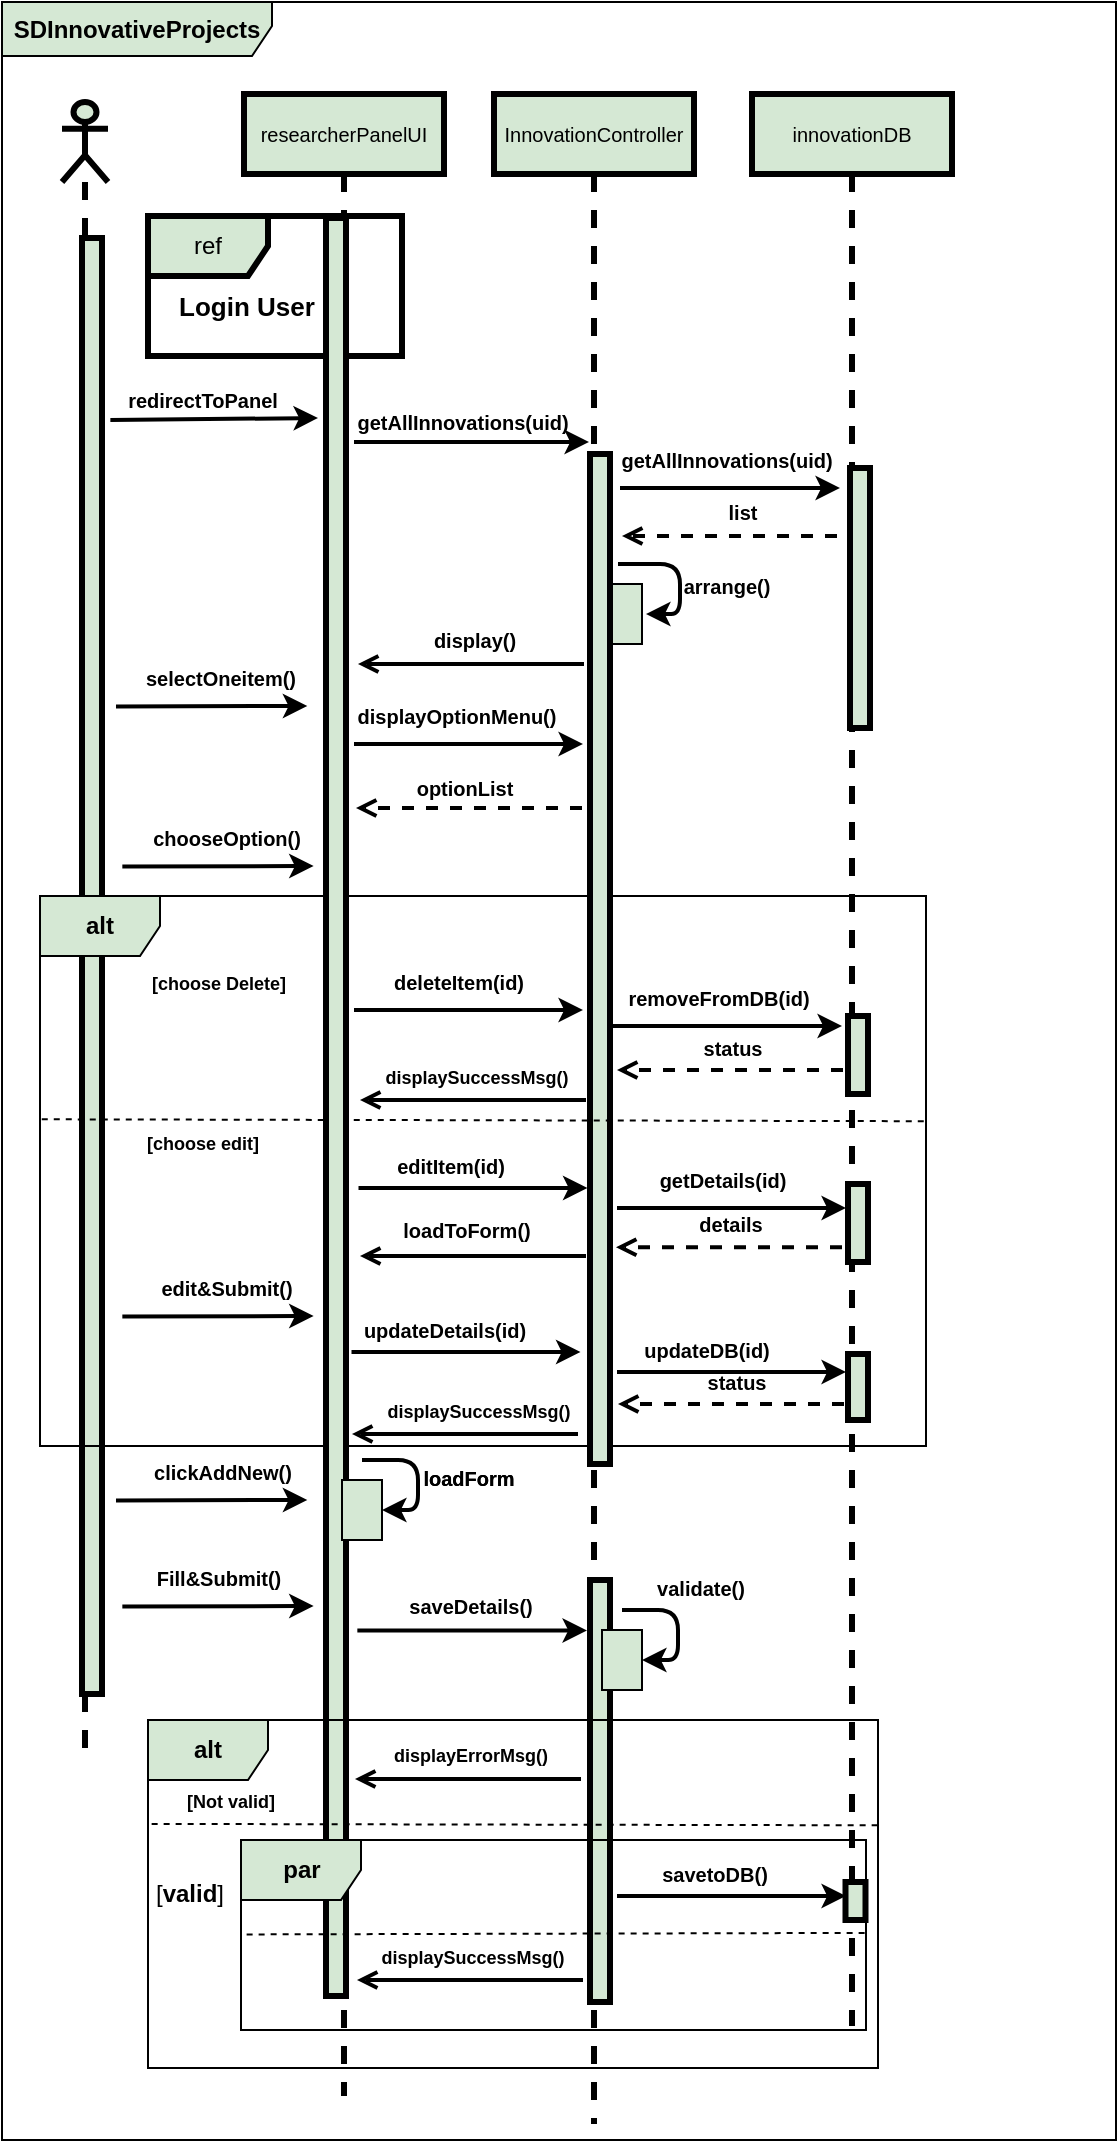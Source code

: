 <mxfile version="14.6.1" type="device"><diagram id="WM8j5VhvZ5QmjhPIVCQN" name="Page-1"><mxGraphModel dx="1038" dy="548" grid="0" gridSize="10" guides="1" tooltips="1" connect="1" arrows="1" fold="1" page="1" pageScale="1" pageWidth="827" pageHeight="1169" math="0" shadow="0"><root><mxCell id="0"/><mxCell id="1" parent="0"/><mxCell id="xX3O9jiPR2_knaMLapVy-1" value="&lt;b&gt;SDInnovativeProjects&lt;/b&gt;" style="shape=umlFrame;whiteSpace=wrap;html=1;fillColor=#D5E8D4;width=135;height=27;" parent="1" vertex="1"><mxGeometry x="20" y="30" width="557" height="1069" as="geometry"/></mxCell><mxCell id="xX3O9jiPR2_knaMLapVy-2" value="" style="shape=umlLifeline;participant=umlActor;perimeter=lifelinePerimeter;whiteSpace=wrap;html=1;container=1;collapsible=0;recursiveResize=0;verticalAlign=top;spacingTop=36;labelBackgroundColor=#ffffff;outlineConnect=0;fillColor=#D5E8D4;strokeWidth=3;" parent="1" vertex="1"><mxGeometry x="50" y="80" width="23" height="825" as="geometry"/></mxCell><mxCell id="fGcK94MuLkeO1jGwURki-3" value="" style="html=1;points=[];perimeter=orthogonalPerimeter;strokeColor=#000000;strokeWidth=3;fillColor=#D5E8D4;" parent="xX3O9jiPR2_knaMLapVy-2" vertex="1"><mxGeometry x="10" y="68" width="10" height="728" as="geometry"/></mxCell><mxCell id="fGcK94MuLkeO1jGwURki-1" value="&lt;font style=&quot;font-size: 10px&quot;&gt;researcherPanelUI&lt;/font&gt;" style="shape=umlLifeline;perimeter=lifelinePerimeter;whiteSpace=wrap;html=1;container=1;collapsible=0;recursiveResize=0;outlineConnect=0;strokeColor=#000000;strokeWidth=3;fillColor=#D5E8D4;" parent="1" vertex="1"><mxGeometry x="141" y="76" width="100" height="1001" as="geometry"/></mxCell><mxCell id="fGcK94MuLkeO1jGwURki-2" value="ref" style="shape=umlFrame;whiteSpace=wrap;html=1;fillColor=#D5E8D4;strokeColor=#000000;gradientColor=none;strokeWidth=3;" parent="1" vertex="1"><mxGeometry x="93" y="137" width="127" height="70" as="geometry"/></mxCell><mxCell id="fGcK94MuLkeO1jGwURki-5" value="&lt;b&gt;&lt;font style=&quot;font-size: 13px&quot;&gt;Login User&lt;/font&gt;&lt;/b&gt;" style="text;html=1;align=center;verticalAlign=middle;resizable=0;points=[];autosize=1;" parent="1" vertex="1"><mxGeometry x="102" y="172" width="80" height="20" as="geometry"/></mxCell><mxCell id="fGcK94MuLkeO1jGwURki-6" value="" style="endArrow=classic;html=1;strokeWidth=2;exitX=0.919;exitY=0.222;exitDx=0;exitDy=0;exitPerimeter=0;" parent="1" edge="1"><mxGeometry width="50" height="50" relative="1" as="geometry"><mxPoint x="74.19" y="239.02" as="sourcePoint"/><mxPoint x="178" y="238" as="targetPoint"/></mxGeometry></mxCell><mxCell id="fGcK94MuLkeO1jGwURki-7" value="&lt;b&gt;&lt;font style=&quot;font-size: 10px&quot;&gt;redirectToPanel&lt;/font&gt;&lt;/b&gt;" style="text;html=1;align=center;verticalAlign=middle;resizable=0;points=[];autosize=1;" parent="1" vertex="1"><mxGeometry x="77" y="219" width="85" height="19" as="geometry"/></mxCell><mxCell id="fGcK94MuLkeO1jGwURki-8" value="&lt;font style=&quot;font-size: 10px&quot;&gt;InnovationController&lt;/font&gt;" style="shape=umlLifeline;perimeter=lifelinePerimeter;whiteSpace=wrap;html=1;container=1;collapsible=0;recursiveResize=0;outlineConnect=0;strokeColor=#000000;strokeWidth=3;fillColor=#D5E8D4;" parent="1" vertex="1"><mxGeometry x="266" y="76" width="100" height="1015" as="geometry"/></mxCell><mxCell id="fGcK94MuLkeO1jGwURki-80" value="" style="html=1;points=[];perimeter=orthogonalPerimeter;strokeColor=#000000;strokeWidth=3;fillColor=#D5E8D4;" parent="fGcK94MuLkeO1jGwURki-8" vertex="1"><mxGeometry x="48" y="743" width="10" height="211" as="geometry"/></mxCell><mxCell id="fGcK94MuLkeO1jGwURki-10" value="" style="endArrow=classic;html=1;strokeWidth=2;" parent="1" edge="1"><mxGeometry width="50" height="50" relative="1" as="geometry"><mxPoint x="196" y="250" as="sourcePoint"/><mxPoint x="313.5" y="250" as="targetPoint"/></mxGeometry></mxCell><mxCell id="fGcK94MuLkeO1jGwURki-11" value="&lt;b&gt;&lt;font style=&quot;font-size: 10px&quot;&gt;getAllInnovations(uid)&lt;/font&gt;&lt;/b&gt;" style="text;html=1;align=center;verticalAlign=middle;resizable=0;points=[];autosize=1;" parent="1" vertex="1"><mxGeometry x="192" y="230" width="116" height="19" as="geometry"/></mxCell><mxCell id="fGcK94MuLkeO1jGwURki-12" value="&lt;font style=&quot;font-size: 10px&quot;&gt;innovationDB&lt;/font&gt;" style="shape=umlLifeline;perimeter=lifelinePerimeter;whiteSpace=wrap;html=1;container=1;collapsible=0;recursiveResize=0;outlineConnect=0;strokeColor=#000000;strokeWidth=3;fillColor=#D5E8D4;" parent="1" vertex="1"><mxGeometry x="395" y="76" width="100" height="966" as="geometry"/></mxCell><mxCell id="fGcK94MuLkeO1jGwURki-13" value="" style="html=1;points=[];perimeter=orthogonalPerimeter;strokeColor=#000000;strokeWidth=3;fillColor=#D5E8D4;" parent="fGcK94MuLkeO1jGwURki-12" vertex="1"><mxGeometry x="49" y="187" width="10" height="130" as="geometry"/></mxCell><mxCell id="fGcK94MuLkeO1jGwURki-14" value="" style="endArrow=classic;html=1;strokeWidth=2;" parent="1" edge="1"><mxGeometry width="50" height="50" relative="1" as="geometry"><mxPoint x="329" y="273" as="sourcePoint"/><mxPoint x="439" y="273" as="targetPoint"/></mxGeometry></mxCell><mxCell id="fGcK94MuLkeO1jGwURki-15" value="&lt;b&gt;&lt;font style=&quot;font-size: 10px&quot;&gt;getAllInnovations(uid)&lt;/font&gt;&lt;/b&gt;" style="text;html=1;align=center;verticalAlign=middle;resizable=0;points=[];autosize=1;" parent="1" vertex="1"><mxGeometry x="324" y="249" width="116" height="19" as="geometry"/></mxCell><mxCell id="fGcK94MuLkeO1jGwURki-16" value="" style="endArrow=open;html=1;strokeWidth=2;dashed=1;endFill=0;" parent="1" edge="1"><mxGeometry width="50" height="50" relative="1" as="geometry"><mxPoint x="437.5" y="297" as="sourcePoint"/><mxPoint x="330" y="297" as="targetPoint"/></mxGeometry></mxCell><mxCell id="fGcK94MuLkeO1jGwURki-17" value="&lt;b&gt;&lt;font style=&quot;font-size: 10px&quot;&gt;list&lt;/font&gt;&lt;/b&gt;" style="text;html=1;align=center;verticalAlign=middle;resizable=0;points=[];autosize=1;" parent="1" vertex="1"><mxGeometry x="378" y="275" width="24" height="19" as="geometry"/></mxCell><mxCell id="fGcK94MuLkeO1jGwURki-18" value="" style="rounded=0;whiteSpace=wrap;html=1;fillColor=#D5E8D4;gradientColor=none;" parent="1" vertex="1"><mxGeometry x="318" y="321" width="22" height="30" as="geometry"/></mxCell><mxCell id="fGcK94MuLkeO1jGwURki-19" value="" style="endArrow=classic;html=1;strokeWidth=2;entryX=1;entryY=0.5;entryDx=0;entryDy=0;" parent="1" edge="1"><mxGeometry width="50" height="50" relative="1" as="geometry"><mxPoint x="328" y="311" as="sourcePoint"/><mxPoint x="342" y="336" as="targetPoint"/><Array as="points"><mxPoint x="359" y="311"/><mxPoint x="359" y="336"/></Array></mxGeometry></mxCell><mxCell id="fGcK94MuLkeO1jGwURki-20" value="&lt;b&gt;&lt;font style=&quot;font-size: 10px&quot;&gt;arrange()&lt;/font&gt;&lt;/b&gt;" style="text;html=1;align=center;verticalAlign=middle;resizable=0;points=[];autosize=1;" parent="1" vertex="1"><mxGeometry x="355.5" y="312" width="53" height="19" as="geometry"/></mxCell><mxCell id="fGcK94MuLkeO1jGwURki-21" value="" style="endArrow=open;html=1;strokeWidth=2;endFill=0;" parent="1" edge="1"><mxGeometry width="50" height="50" relative="1" as="geometry"><mxPoint x="311" y="361" as="sourcePoint"/><mxPoint x="198" y="361" as="targetPoint"/></mxGeometry></mxCell><mxCell id="fGcK94MuLkeO1jGwURki-22" value="&lt;b&gt;&lt;font style=&quot;font-size: 10px&quot;&gt;display()&lt;/font&gt;&lt;/b&gt;" style="text;html=1;align=center;verticalAlign=middle;resizable=0;points=[];autosize=1;" parent="1" vertex="1"><mxGeometry x="230" y="339" width="51" height="19" as="geometry"/></mxCell><mxCell id="fGcK94MuLkeO1jGwURki-23" value="&lt;b&gt;&lt;font style=&quot;font-size: 10px&quot;&gt;selectOneitem()&lt;/font&gt;&lt;/b&gt;" style="text;html=1;align=center;verticalAlign=middle;resizable=0;points=[];autosize=1;" parent="1" vertex="1"><mxGeometry x="86" y="358" width="85" height="19" as="geometry"/></mxCell><mxCell id="fGcK94MuLkeO1jGwURki-24" value="" style="endArrow=classic;html=1;strokeWidth=2;exitX=1.734;exitY=0.358;exitDx=0;exitDy=0;exitPerimeter=0;" parent="1" edge="1"><mxGeometry width="50" height="50" relative="1" as="geometry"><mxPoint x="77.0" y="382.216" as="sourcePoint"/><mxPoint x="172.66" y="382" as="targetPoint"/></mxGeometry></mxCell><mxCell id="fGcK94MuLkeO1jGwURki-25" value="" style="endArrow=classic;html=1;strokeWidth=2;" parent="1" edge="1"><mxGeometry width="50" height="50" relative="1" as="geometry"><mxPoint x="196" y="401" as="sourcePoint"/><mxPoint x="310.5" y="401" as="targetPoint"/></mxGeometry></mxCell><mxCell id="fGcK94MuLkeO1jGwURki-26" value="&lt;b&gt;&lt;font style=&quot;font-size: 10px&quot;&gt;displayOptionMenu()&lt;/font&gt;&lt;/b&gt;" style="text;html=1;align=center;verticalAlign=middle;resizable=0;points=[];autosize=1;" parent="1" vertex="1"><mxGeometry x="192" y="377" width="109" height="19" as="geometry"/></mxCell><mxCell id="fGcK94MuLkeO1jGwURki-27" value="&lt;span style=&quot;font-size: 10px&quot;&gt;&lt;b&gt;optionList&lt;/b&gt;&lt;/span&gt;" style="text;html=1;align=center;verticalAlign=middle;resizable=0;points=[];autosize=1;" parent="1" vertex="1"><mxGeometry x="221.5" y="413" width="58" height="19" as="geometry"/></mxCell><mxCell id="fGcK94MuLkeO1jGwURki-28" value="" style="endArrow=open;html=1;strokeWidth=2;endFill=0;dashed=1;" parent="1" edge="1"><mxGeometry width="50" height="50" relative="1" as="geometry"><mxPoint x="310.0" y="433" as="sourcePoint"/><mxPoint x="197" y="433" as="targetPoint"/></mxGeometry></mxCell><mxCell id="fGcK94MuLkeO1jGwURki-29" value="" style="endArrow=classic;html=1;strokeWidth=2;exitX=1.734;exitY=0.358;exitDx=0;exitDy=0;exitPerimeter=0;" parent="1" edge="1"><mxGeometry width="50" height="50" relative="1" as="geometry"><mxPoint x="80.17" y="462.216" as="sourcePoint"/><mxPoint x="175.83" y="462" as="targetPoint"/></mxGeometry></mxCell><mxCell id="fGcK94MuLkeO1jGwURki-30" value="&lt;b&gt;&lt;font style=&quot;font-size: 10px&quot;&gt;chooseOption()&lt;/font&gt;&lt;/b&gt;" style="text;html=1;align=center;verticalAlign=middle;resizable=0;points=[];autosize=1;" parent="1" vertex="1"><mxGeometry x="90.17" y="438" width="84" height="19" as="geometry"/></mxCell><mxCell id="fGcK94MuLkeO1jGwURki-33" value="&lt;b&gt;alt&lt;/b&gt;" style="shape=umlFrame;whiteSpace=wrap;html=1;fillColor=#D5E8D4;gradientColor=none;" parent="1" vertex="1"><mxGeometry x="39" y="477" width="443" height="275" as="geometry"/></mxCell><mxCell id="fGcK94MuLkeO1jGwURki-34" value="&lt;b&gt;&lt;font style=&quot;font-size: 9px&quot;&gt;[choose Delete]&lt;/font&gt;&lt;/b&gt;" style="text;html=1;align=center;verticalAlign=middle;resizable=0;points=[];autosize=1;" parent="1" vertex="1"><mxGeometry x="89" y="510" width="77" height="19" as="geometry"/></mxCell><mxCell id="fGcK94MuLkeO1jGwURki-35" value="" style="html=1;points=[];perimeter=orthogonalPerimeter;strokeColor=#000000;strokeWidth=3;fillColor=#D5E8D4;" parent="1" vertex="1"><mxGeometry x="314" y="256" width="10" height="505" as="geometry"/></mxCell><mxCell id="fGcK94MuLkeO1jGwURki-36" value="" style="endArrow=classic;html=1;strokeWidth=2;" parent="1" edge="1"><mxGeometry width="50" height="50" relative="1" as="geometry"><mxPoint x="196" y="534" as="sourcePoint"/><mxPoint x="310.5" y="534" as="targetPoint"/></mxGeometry></mxCell><mxCell id="fGcK94MuLkeO1jGwURki-37" value="&lt;b&gt;&lt;font style=&quot;font-size: 10px&quot;&gt;deleteItem(id)&lt;/font&gt;&lt;/b&gt;" style="text;html=1;align=center;verticalAlign=middle;resizable=0;points=[];autosize=1;" parent="1" vertex="1"><mxGeometry x="210" y="510" width="75" height="19" as="geometry"/></mxCell><mxCell id="fGcK94MuLkeO1jGwURki-38" value="" style="endArrow=classic;html=1;strokeWidth=2;" parent="1" edge="1"><mxGeometry width="50" height="50" relative="1" as="geometry"><mxPoint x="325.5" y="542" as="sourcePoint"/><mxPoint x="440.0" y="542" as="targetPoint"/></mxGeometry></mxCell><mxCell id="fGcK94MuLkeO1jGwURki-39" value="&lt;b&gt;&lt;font style=&quot;font-size: 10px&quot;&gt;removeFromDB(id)&lt;/font&gt;&lt;/b&gt;" style="text;html=1;align=center;verticalAlign=middle;resizable=0;points=[];autosize=1;" parent="1" vertex="1"><mxGeometry x="327.5" y="518" width="100" height="19" as="geometry"/></mxCell><mxCell id="fGcK94MuLkeO1jGwURki-40" value="" style="html=1;points=[];perimeter=orthogonalPerimeter;strokeColor=#000000;strokeWidth=3;fillColor=#D5E8D4;" parent="1" vertex="1"><mxGeometry x="443" y="537" width="10" height="39" as="geometry"/></mxCell><mxCell id="fGcK94MuLkeO1jGwURki-41" value="" style="endArrow=open;html=1;strokeWidth=2;endFill=0;dashed=1;" parent="1" edge="1"><mxGeometry width="50" height="50" relative="1" as="geometry"><mxPoint x="440.5" y="564" as="sourcePoint"/><mxPoint x="327.5" y="564" as="targetPoint"/></mxGeometry></mxCell><mxCell id="fGcK94MuLkeO1jGwURki-42" value="&lt;span style=&quot;font-size: 10px&quot;&gt;&lt;b&gt;status&lt;/b&gt;&lt;/span&gt;" style="text;html=1;align=center;verticalAlign=middle;resizable=0;points=[];autosize=1;" parent="1" vertex="1"><mxGeometry x="364.5" y="543" width="40" height="19" as="geometry"/></mxCell><mxCell id="fGcK94MuLkeO1jGwURki-43" value="&lt;b&gt;&lt;font style=&quot;font-size: 9px&quot;&gt;displaySuccessMsg()&lt;/font&gt;&lt;/b&gt;" style="text;html=1;align=center;verticalAlign=middle;resizable=0;points=[];autosize=1;" parent="1" vertex="1"><mxGeometry x="206" y="557" width="101" height="19" as="geometry"/></mxCell><mxCell id="fGcK94MuLkeO1jGwURki-44" value="" style="endArrow=open;html=1;strokeWidth=2;endFill=0;" parent="1" edge="1"><mxGeometry width="50" height="50" relative="1" as="geometry"><mxPoint x="312" y="579" as="sourcePoint"/><mxPoint x="199" y="579" as="targetPoint"/></mxGeometry></mxCell><mxCell id="fGcK94MuLkeO1jGwURki-45" value="" style="endArrow=none;dashed=1;html=1;strokeWidth=1;exitX=0.002;exitY=0.406;exitDx=0;exitDy=0;exitPerimeter=0;entryX=0.998;entryY=0.559;entryDx=0;entryDy=0;entryPerimeter=0;" parent="1" source="fGcK94MuLkeO1jGwURki-33" edge="1"><mxGeometry width="50" height="50" relative="1" as="geometry"><mxPoint x="105.0" y="590.153" as="sourcePoint"/><mxPoint x="481.246" y="589.607" as="targetPoint"/></mxGeometry></mxCell><mxCell id="fGcK94MuLkeO1jGwURki-46" value="&lt;b&gt;&lt;font style=&quot;font-size: 9px&quot;&gt;[choose edit]&lt;/font&gt;&lt;/b&gt;" style="text;html=1;align=center;verticalAlign=middle;resizable=0;points=[];autosize=1;" parent="1" vertex="1"><mxGeometry x="86.5" y="590" width="66" height="19" as="geometry"/></mxCell><mxCell id="fGcK94MuLkeO1jGwURki-47" value="" style="html=1;points=[];perimeter=orthogonalPerimeter;strokeColor=#000000;strokeWidth=3;fillColor=#D5E8D4;" parent="1" vertex="1"><mxGeometry x="182" y="138" width="10" height="889" as="geometry"/></mxCell><mxCell id="fGcK94MuLkeO1jGwURki-48" value="&lt;b&gt;&lt;font style=&quot;font-size: 10px&quot;&gt;editItem(id)&lt;/font&gt;&lt;/b&gt;" style="text;html=1;align=center;verticalAlign=middle;resizable=0;points=[];autosize=1;" parent="1" vertex="1"><mxGeometry x="212" y="602" width="64" height="19" as="geometry"/></mxCell><mxCell id="fGcK94MuLkeO1jGwURki-49" value="" style="endArrow=classic;html=1;strokeWidth=2;" parent="1" edge="1"><mxGeometry width="50" height="50" relative="1" as="geometry"><mxPoint x="198.25" y="623" as="sourcePoint"/><mxPoint x="312.75" y="623" as="targetPoint"/></mxGeometry></mxCell><mxCell id="fGcK94MuLkeO1jGwURki-50" value="" style="html=1;points=[];perimeter=orthogonalPerimeter;strokeColor=#000000;strokeWidth=3;fillColor=#D5E8D4;" parent="1" vertex="1"><mxGeometry x="443" y="621" width="10" height="39" as="geometry"/></mxCell><mxCell id="fGcK94MuLkeO1jGwURki-51" value="&lt;b&gt;&lt;font style=&quot;font-size: 10px&quot;&gt;getDetails(id)&lt;/font&gt;&lt;/b&gt;" style="text;html=1;align=center;verticalAlign=middle;resizable=0;points=[];autosize=1;" parent="1" vertex="1"><mxGeometry x="343.5" y="609" width="73" height="19" as="geometry"/></mxCell><mxCell id="fGcK94MuLkeO1jGwURki-52" value="" style="endArrow=classic;html=1;strokeWidth=2;" parent="1" edge="1"><mxGeometry width="50" height="50" relative="1" as="geometry"><mxPoint x="327.5" y="633" as="sourcePoint"/><mxPoint x="442.0" y="633" as="targetPoint"/></mxGeometry></mxCell><mxCell id="fGcK94MuLkeO1jGwURki-53" value="&lt;span style=&quot;font-size: 10px&quot;&gt;&lt;b&gt;details&lt;/b&gt;&lt;/span&gt;" style="text;html=1;align=center;verticalAlign=middle;resizable=0;points=[];autosize=1;" parent="1" vertex="1"><mxGeometry x="363" y="631.6" width="42" height="19" as="geometry"/></mxCell><mxCell id="fGcK94MuLkeO1jGwURki-54" value="" style="endArrow=open;html=1;strokeWidth=2;endFill=0;dashed=1;" parent="1" edge="1"><mxGeometry width="50" height="50" relative="1" as="geometry"><mxPoint x="440.0" y="652.6" as="sourcePoint"/><mxPoint x="327" y="652.6" as="targetPoint"/></mxGeometry></mxCell><mxCell id="fGcK94MuLkeO1jGwURki-55" value="" style="endArrow=open;html=1;strokeWidth=2;endFill=0;" parent="1" edge="1"><mxGeometry width="50" height="50" relative="1" as="geometry"><mxPoint x="312" y="657" as="sourcePoint"/><mxPoint x="199" y="657" as="targetPoint"/></mxGeometry></mxCell><mxCell id="fGcK94MuLkeO1jGwURki-56" value="&lt;b&gt;&lt;font style=&quot;font-size: 10px&quot;&gt;loadToForm()&lt;/font&gt;&lt;/b&gt;" style="text;html=1;align=center;verticalAlign=middle;resizable=0;points=[];autosize=1;" parent="1" vertex="1"><mxGeometry x="215" y="634" width="74" height="19" as="geometry"/></mxCell><mxCell id="fGcK94MuLkeO1jGwURki-57" value="&lt;b&gt;&lt;font style=&quot;font-size: 10px&quot;&gt;edit&amp;amp;Submit()&lt;/font&gt;&lt;/b&gt;" style="text;html=1;align=center;verticalAlign=middle;resizable=0;points=[];autosize=1;" parent="1" vertex="1"><mxGeometry x="94.17" y="663" width="76" height="19" as="geometry"/></mxCell><mxCell id="fGcK94MuLkeO1jGwURki-58" value="" style="endArrow=classic;html=1;strokeWidth=2;exitX=1.734;exitY=0.358;exitDx=0;exitDy=0;exitPerimeter=0;" parent="1" edge="1"><mxGeometry width="50" height="50" relative="1" as="geometry"><mxPoint x="80.17" y="687.216" as="sourcePoint"/><mxPoint x="175.83" y="687" as="targetPoint"/></mxGeometry></mxCell><mxCell id="fGcK94MuLkeO1jGwURki-59" value="" style="endArrow=classic;html=1;strokeWidth=2;" parent="1" edge="1"><mxGeometry width="50" height="50" relative="1" as="geometry"><mxPoint x="194.75" y="705" as="sourcePoint"/><mxPoint x="309.25" y="705" as="targetPoint"/></mxGeometry></mxCell><mxCell id="fGcK94MuLkeO1jGwURki-60" value="&lt;b&gt;&lt;font style=&quot;font-size: 10px&quot;&gt;updateDetails(id)&lt;/font&gt;&lt;/b&gt;" style="text;html=1;align=center;verticalAlign=middle;resizable=0;points=[];autosize=1;" parent="1" vertex="1"><mxGeometry x="195.5" y="684" width="91" height="19" as="geometry"/></mxCell><mxCell id="fGcK94MuLkeO1jGwURki-62" value="&lt;b&gt;&lt;font style=&quot;font-size: 10px&quot;&gt;updateDB(id)&lt;/font&gt;&lt;/b&gt;" style="text;html=1;align=center;verticalAlign=middle;resizable=0;points=[];autosize=1;" parent="1" vertex="1"><mxGeometry x="336.25" y="694" width="72" height="19" as="geometry"/></mxCell><mxCell id="fGcK94MuLkeO1jGwURki-63" value="" style="endArrow=classic;html=1;strokeWidth=2;" parent="1" edge="1"><mxGeometry width="50" height="50" relative="1" as="geometry"><mxPoint x="327.5" y="715.0" as="sourcePoint"/><mxPoint x="442" y="715.0" as="targetPoint"/></mxGeometry></mxCell><mxCell id="fGcK94MuLkeO1jGwURki-64" value="" style="html=1;points=[];perimeter=orthogonalPerimeter;strokeColor=#000000;strokeWidth=3;fillColor=#D5E8D4;" parent="1" vertex="1"><mxGeometry x="443" y="706" width="10" height="33" as="geometry"/></mxCell><mxCell id="fGcK94MuLkeO1jGwURki-65" value="" style="endArrow=open;html=1;strokeWidth=2;endFill=0;dashed=1;" parent="1" edge="1"><mxGeometry width="50" height="50" relative="1" as="geometry"><mxPoint x="441.0" y="731" as="sourcePoint"/><mxPoint x="328" y="731" as="targetPoint"/></mxGeometry></mxCell><mxCell id="fGcK94MuLkeO1jGwURki-66" value="&lt;span style=&quot;font-size: 10px&quot;&gt;&lt;b&gt;status&lt;/b&gt;&lt;/span&gt;" style="text;html=1;align=center;verticalAlign=middle;resizable=0;points=[];autosize=1;" parent="1" vertex="1"><mxGeometry x="367" y="710" width="40" height="19" as="geometry"/></mxCell><mxCell id="fGcK94MuLkeO1jGwURki-67" value="&lt;b&gt;&lt;font style=&quot;font-size: 9px&quot;&gt;displaySuccessMsg()&lt;/font&gt;&lt;/b&gt;" style="text;html=1;align=center;verticalAlign=middle;resizable=0;points=[];autosize=1;" parent="1" vertex="1"><mxGeometry x="207" y="724" width="101" height="19" as="geometry"/></mxCell><mxCell id="fGcK94MuLkeO1jGwURki-68" value="" style="endArrow=open;html=1;strokeWidth=2;endFill=0;" parent="1" edge="1"><mxGeometry width="50" height="50" relative="1" as="geometry"><mxPoint x="308" y="746" as="sourcePoint"/><mxPoint x="195" y="746" as="targetPoint"/></mxGeometry></mxCell><mxCell id="fGcK94MuLkeO1jGwURki-69" value="" style="endArrow=classic;html=1;strokeWidth=2;exitX=1.734;exitY=0.358;exitDx=0;exitDy=0;exitPerimeter=0;" parent="1" edge="1"><mxGeometry width="50" height="50" relative="1" as="geometry"><mxPoint x="77.0" y="779.216" as="sourcePoint"/><mxPoint x="172.66" y="779" as="targetPoint"/></mxGeometry></mxCell><mxCell id="fGcK94MuLkeO1jGwURki-70" value="&lt;b&gt;&lt;font style=&quot;font-size: 10px&quot;&gt;clickAddNew()&lt;/font&gt;&lt;/b&gt;" style="text;html=1;align=center;verticalAlign=middle;resizable=0;points=[];autosize=1;" parent="1" vertex="1"><mxGeometry x="90" y="755" width="79" height="19" as="geometry"/></mxCell><mxCell id="fGcK94MuLkeO1jGwURki-71" value="" style="rounded=0;whiteSpace=wrap;html=1;fillColor=#D5E8D4;gradientColor=none;" parent="1" vertex="1"><mxGeometry x="190" y="769" width="20" height="30" as="geometry"/></mxCell><mxCell id="fGcK94MuLkeO1jGwURki-73" value="" style="endArrow=classic;html=1;strokeWidth=2;entryX=1;entryY=0.5;entryDx=0;entryDy=0;" parent="1" target="fGcK94MuLkeO1jGwURki-71" edge="1"><mxGeometry width="50" height="50" relative="1" as="geometry"><mxPoint x="200" y="759" as="sourcePoint"/><mxPoint x="275" y="772" as="targetPoint"/><Array as="points"><mxPoint x="228" y="759"/><mxPoint x="228" y="784"/></Array></mxGeometry></mxCell><mxCell id="fGcK94MuLkeO1jGwURki-74" value="&lt;b&gt;&lt;font style=&quot;font-size: 10px&quot;&gt;loadForm&lt;/font&gt;&lt;/b&gt;" style="text;html=1;align=center;verticalAlign=middle;resizable=0;points=[];autosize=1;" parent="1" vertex="1"><mxGeometry x="225" y="758" width="56" height="19" as="geometry"/></mxCell><mxCell id="fGcK94MuLkeO1jGwURki-75" value="" style="endArrow=classic;html=1;strokeWidth=2;exitX=1.734;exitY=0.358;exitDx=0;exitDy=0;exitPerimeter=0;" parent="1" edge="1"><mxGeometry width="50" height="50" relative="1" as="geometry"><mxPoint x="80.17" y="832.216" as="sourcePoint"/><mxPoint x="175.83" y="832" as="targetPoint"/></mxGeometry></mxCell><mxCell id="fGcK94MuLkeO1jGwURki-77" value="&lt;b&gt;&lt;font style=&quot;font-size: 10px&quot;&gt;Fill&amp;amp;Submit()&lt;/font&gt;&lt;/b&gt;" style="text;html=1;align=center;verticalAlign=middle;resizable=0;points=[];autosize=1;" parent="1" vertex="1"><mxGeometry x="92" y="808" width="72" height="19" as="geometry"/></mxCell><mxCell id="fGcK94MuLkeO1jGwURki-81" value="" style="endArrow=classic;html=1;strokeWidth=2;exitX=1.734;exitY=0.358;exitDx=0;exitDy=0;exitPerimeter=0;" parent="1" edge="1"><mxGeometry width="50" height="50" relative="1" as="geometry"><mxPoint x="197.67" y="844.216" as="sourcePoint"/><mxPoint x="312.5" y="844.216" as="targetPoint"/></mxGeometry></mxCell><mxCell id="fGcK94MuLkeO1jGwURki-82" value="&lt;b&gt;&lt;font style=&quot;font-size: 10px&quot;&gt;saveDetails()&lt;/font&gt;&lt;/b&gt;" style="text;html=1;align=center;verticalAlign=middle;resizable=0;points=[];autosize=1;" parent="1" vertex="1"><mxGeometry x="217.5" y="822" width="72" height="19" as="geometry"/></mxCell><mxCell id="fGcK94MuLkeO1jGwURki-83" value="&lt;b&gt;&lt;font style=&quot;font-size: 10px&quot;&gt;loadForm&lt;/font&gt;&lt;/b&gt;" style="text;html=1;align=center;verticalAlign=middle;resizable=0;points=[];autosize=1;" parent="1" vertex="1"><mxGeometry x="225" y="758" width="56" height="19" as="geometry"/></mxCell><mxCell id="fGcK94MuLkeO1jGwURki-91" value="" style="endArrow=classic;html=1;strokeWidth=2;entryX=1;entryY=0.5;entryDx=0;entryDy=0;" parent="1" target="fGcK94MuLkeO1jGwURki-92" edge="1"><mxGeometry width="50" height="50" relative="1" as="geometry"><mxPoint x="330" y="834" as="sourcePoint"/><mxPoint x="405" y="847" as="targetPoint"/><Array as="points"><mxPoint x="358" y="834"/><mxPoint x="358" y="859"/></Array></mxGeometry></mxCell><mxCell id="fGcK94MuLkeO1jGwURki-92" value="" style="rounded=0;whiteSpace=wrap;html=1;fillColor=#D5E8D4;gradientColor=none;" parent="1" vertex="1"><mxGeometry x="320" y="844" width="20" height="30" as="geometry"/></mxCell><mxCell id="fGcK94MuLkeO1jGwURki-95" value="&lt;b&gt;&lt;font style=&quot;font-size: 10px&quot;&gt;validate()&lt;/font&gt;&lt;/b&gt;" style="text;html=1;align=center;verticalAlign=middle;resizable=0;points=[];autosize=1;" parent="1" vertex="1"><mxGeometry x="342" y="813" width="54" height="19" as="geometry"/></mxCell><mxCell id="fGcK94MuLkeO1jGwURki-96" value="&lt;b&gt;alt&lt;/b&gt;" style="shape=umlFrame;whiteSpace=wrap;html=1;fillColor=#D5E8D4;gradientColor=none;" parent="1" vertex="1"><mxGeometry x="93" y="889" width="365" height="174" as="geometry"/></mxCell><mxCell id="fGcK94MuLkeO1jGwURki-97" value="&lt;b&gt;&lt;font style=&quot;font-size: 9px&quot;&gt;[Not valid]&lt;/font&gt;&lt;/b&gt;" style="text;html=1;align=center;verticalAlign=middle;resizable=0;points=[];autosize=1;" parent="1" vertex="1"><mxGeometry x="107" y="919" width="54" height="19" as="geometry"/></mxCell><mxCell id="fGcK94MuLkeO1jGwURki-99" value="" style="endArrow=open;html=1;strokeWidth=2;endFill=0;" parent="1" edge="1"><mxGeometry width="50" height="50" relative="1" as="geometry"><mxPoint x="309.5" y="918.52" as="sourcePoint"/><mxPoint x="196.5" y="918.52" as="targetPoint"/></mxGeometry></mxCell><mxCell id="fGcK94MuLkeO1jGwURki-100" value="&lt;b&gt;&lt;font style=&quot;font-size: 9px&quot;&gt;displayErrorMsg()&lt;/font&gt;&lt;/b&gt;" style="text;html=1;align=center;verticalAlign=middle;resizable=0;points=[];autosize=1;" parent="1" vertex="1"><mxGeometry x="210.5" y="896.52" width="87" height="19" as="geometry"/></mxCell><mxCell id="fGcK94MuLkeO1jGwURki-101" value="" style="endArrow=none;dashed=1;html=1;strokeWidth=1;exitX=0.005;exitY=0.494;exitDx=0;exitDy=0;exitPerimeter=0;entryX=0.999;entryY=0.498;entryDx=0;entryDy=0;entryPerimeter=0;" parent="1" edge="1"><mxGeometry width="50" height="50" relative="1" as="geometry"><mxPoint x="94.825" y="940.956" as="sourcePoint"/><mxPoint x="457.635" y="941.652" as="targetPoint"/></mxGeometry></mxCell><mxCell id="fGcK94MuLkeO1jGwURki-106" value="&lt;b&gt;par&lt;/b&gt;" style="shape=umlFrame;whiteSpace=wrap;html=1;fillColor=#D5E8D4;gradientColor=none;" parent="1" vertex="1"><mxGeometry x="139.5" y="949" width="312.5" height="95" as="geometry"/></mxCell><mxCell id="fGcK94MuLkeO1jGwURki-108" value="" style="endArrow=classic;html=1;strokeWidth=2;" parent="1" edge="1"><mxGeometry width="50" height="50" relative="1" as="geometry"><mxPoint x="327.5" y="977" as="sourcePoint"/><mxPoint x="442" y="977" as="targetPoint"/></mxGeometry></mxCell><mxCell id="fGcK94MuLkeO1jGwURki-109" value="&lt;b&gt;&lt;font style=&quot;font-size: 10px&quot;&gt;savetoDB()&lt;/font&gt;&lt;/b&gt;" style="text;html=1;align=center;verticalAlign=middle;resizable=0;points=[];autosize=1;" parent="1" vertex="1"><mxGeometry x="344.25" y="956" width="63" height="19" as="geometry"/></mxCell><mxCell id="fGcK94MuLkeO1jGwURki-110" value="" style="html=1;points=[];perimeter=orthogonalPerimeter;strokeColor=#000000;strokeWidth=3;fillColor=#D5E8D4;" parent="1" vertex="1"><mxGeometry x="441.75" y="970" width="10" height="19" as="geometry"/></mxCell><mxCell id="fGcK94MuLkeO1jGwURki-111" value="" style="endArrow=none;html=1;strokeWidth=1;exitX=0.009;exitY=0.497;exitDx=0;exitDy=0;exitPerimeter=0;entryX=1.004;entryY=0.489;entryDx=0;entryDy=0;entryPerimeter=0;dashed=1;" parent="1" source="fGcK94MuLkeO1jGwURki-106" target="fGcK94MuLkeO1jGwURki-106" edge="1"><mxGeometry width="50" height="50" relative="1" as="geometry"><mxPoint x="234" y="1047" as="sourcePoint"/><mxPoint x="284" y="997" as="targetPoint"/></mxGeometry></mxCell><mxCell id="fGcK94MuLkeO1jGwURki-112" value="&lt;b&gt;&lt;font style=&quot;font-size: 9px&quot;&gt;displaySuccessMsg()&lt;/font&gt;&lt;/b&gt;" style="text;html=1;align=center;verticalAlign=middle;resizable=0;points=[];autosize=1;" parent="1" vertex="1"><mxGeometry x="204.5" y="997" width="101" height="19" as="geometry"/></mxCell><mxCell id="fGcK94MuLkeO1jGwURki-113" value="" style="endArrow=open;html=1;strokeWidth=2;endFill=0;" parent="1" edge="1"><mxGeometry width="50" height="50" relative="1" as="geometry"><mxPoint x="310.5" y="1019" as="sourcePoint"/><mxPoint x="197.5" y="1019" as="targetPoint"/></mxGeometry></mxCell><mxCell id="OoLNPId0_vumwrZx9A5F-2" value="[&lt;b&gt;valid&lt;/b&gt;]" style="text;html=1;strokeColor=none;fillColor=none;align=center;verticalAlign=middle;whiteSpace=wrap;rounded=0;" parent="1" vertex="1"><mxGeometry x="94" y="966" width="40" height="20" as="geometry"/></mxCell></root></mxGraphModel></diagram></mxfile>